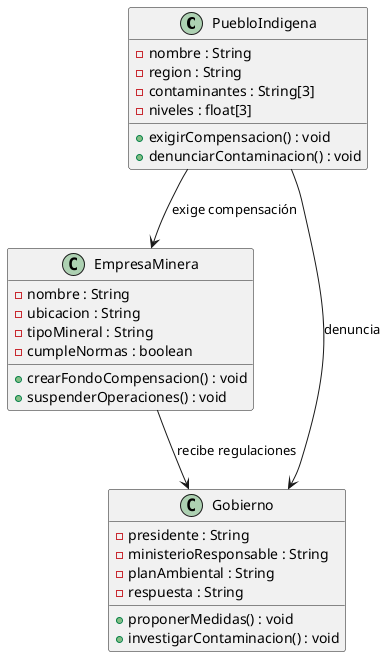 @startuml indigenas
class PuebloIndigena {
  - nombre : String
  - region : String
  - contaminantes : String[3]
  - niveles : float[3]
  
  + exigirCompensacion() : void
  + denunciarContaminacion() : void
}

class EmpresaMinera {
  - nombre : String
  - ubicacion : String
  - tipoMineral : String
  - cumpleNormas : boolean

  + crearFondoCompensacion() : void
  + suspenderOperaciones() : void
}

class Gobierno {
  - presidente : String
  - ministerioResponsable : String
  - planAmbiental : String
  - respuesta : String

  + proponerMedidas() : void
  + investigarContaminacion() : void
}

PuebloIndigena --> EmpresaMinera : exige compensación
PuebloIndigena --> Gobierno : denuncia
EmpresaMinera --> Gobierno : recibe regulaciones

@enduml
